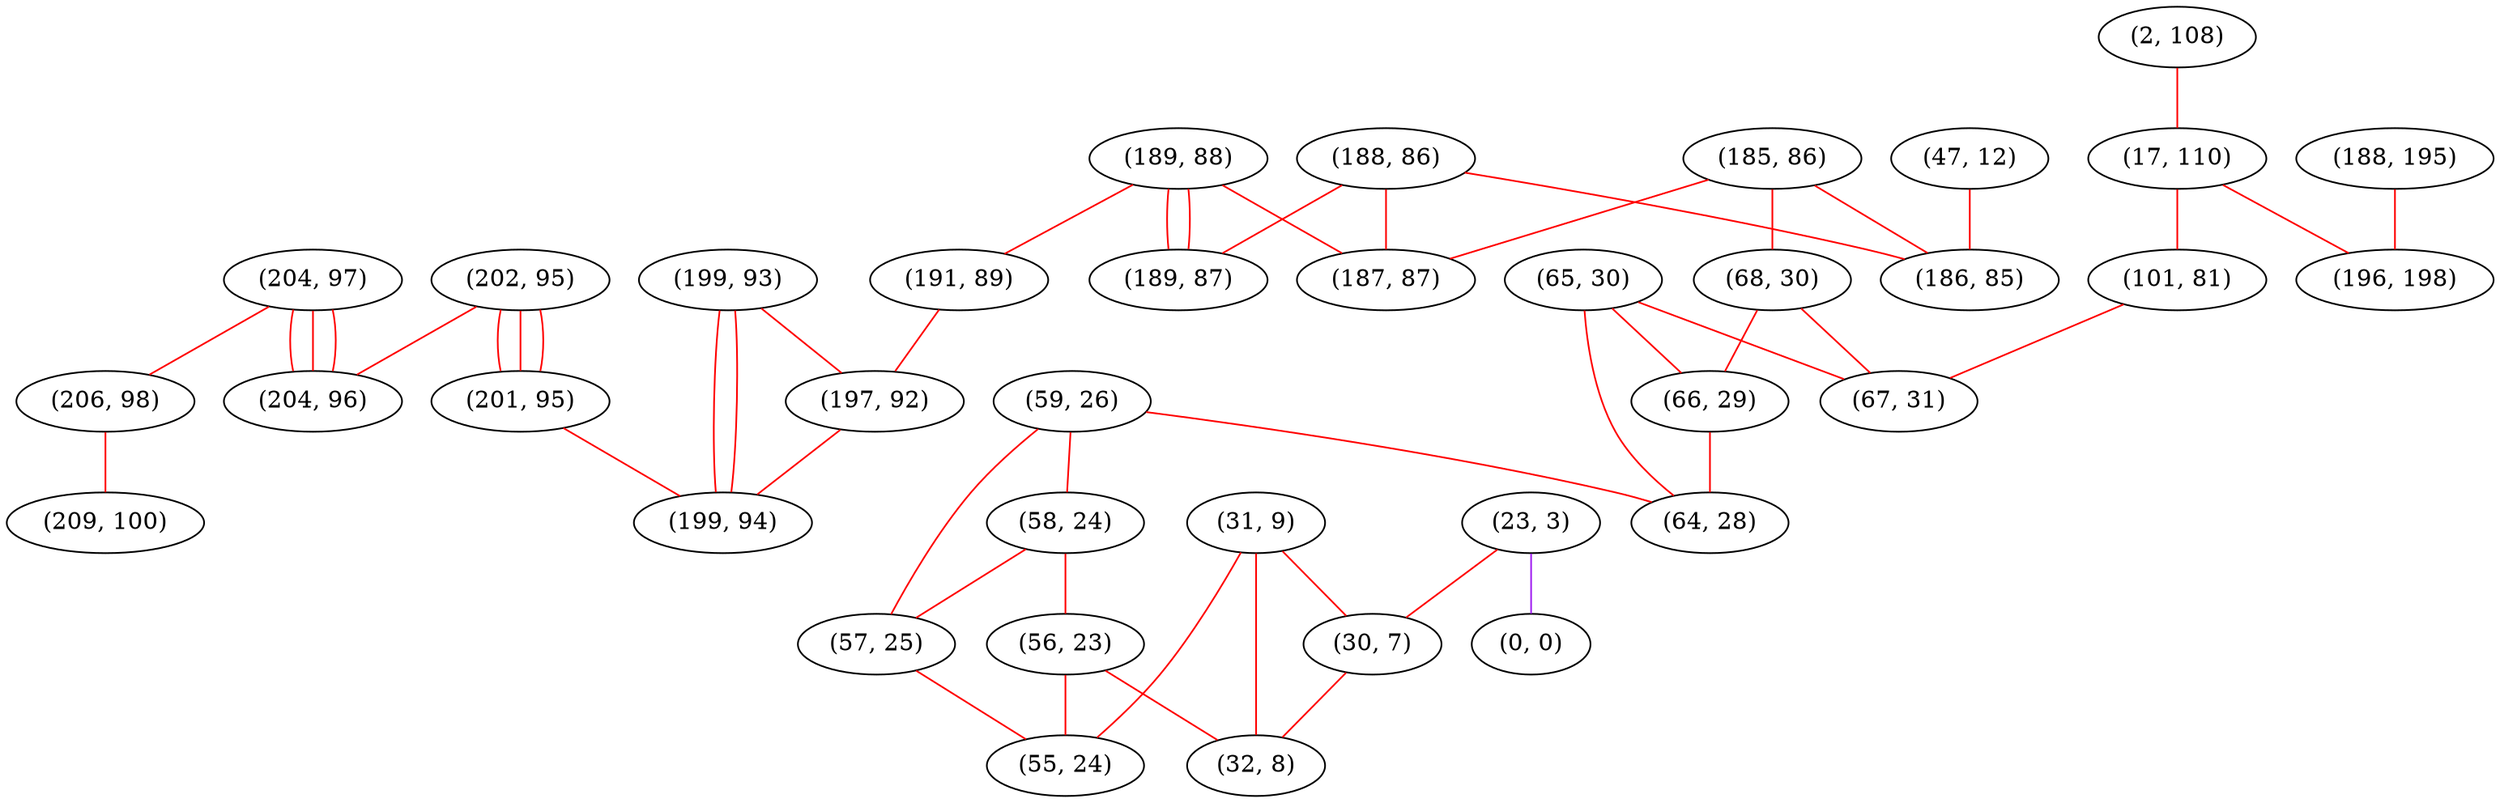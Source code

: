 graph "" {
"(202, 95)";
"(189, 88)";
"(31, 9)";
"(188, 86)";
"(23, 3)";
"(191, 89)";
"(199, 93)";
"(185, 86)";
"(187, 87)";
"(59, 26)";
"(204, 97)";
"(204, 96)";
"(188, 195)";
"(2, 108)";
"(206, 98)";
"(65, 30)";
"(68, 30)";
"(209, 100)";
"(47, 12)";
"(66, 29)";
"(0, 0)";
"(58, 24)";
"(186, 85)";
"(56, 23)";
"(201, 95)";
"(197, 92)";
"(17, 110)";
"(64, 28)";
"(30, 7)";
"(196, 198)";
"(101, 81)";
"(57, 25)";
"(67, 31)";
"(199, 94)";
"(189, 87)";
"(32, 8)";
"(55, 24)";
"(202, 95)" -- "(204, 96)"  [color=red, key=0, weight=1];
"(202, 95)" -- "(201, 95)"  [color=red, key=0, weight=1];
"(202, 95)" -- "(201, 95)"  [color=red, key=1, weight=1];
"(202, 95)" -- "(201, 95)"  [color=red, key=2, weight=1];
"(189, 88)" -- "(187, 87)"  [color=red, key=0, weight=1];
"(189, 88)" -- "(189, 87)"  [color=red, key=0, weight=1];
"(189, 88)" -- "(189, 87)"  [color=red, key=1, weight=1];
"(189, 88)" -- "(191, 89)"  [color=red, key=0, weight=1];
"(31, 9)" -- "(30, 7)"  [color=red, key=0, weight=1];
"(31, 9)" -- "(32, 8)"  [color=red, key=0, weight=1];
"(31, 9)" -- "(55, 24)"  [color=red, key=0, weight=1];
"(188, 86)" -- "(187, 87)"  [color=red, key=0, weight=1];
"(188, 86)" -- "(186, 85)"  [color=red, key=0, weight=1];
"(188, 86)" -- "(189, 87)"  [color=red, key=0, weight=1];
"(23, 3)" -- "(0, 0)"  [color=purple, key=0, weight=4];
"(23, 3)" -- "(30, 7)"  [color=red, key=0, weight=1];
"(191, 89)" -- "(197, 92)"  [color=red, key=0, weight=1];
"(199, 93)" -- "(197, 92)"  [color=red, key=0, weight=1];
"(199, 93)" -- "(199, 94)"  [color=red, key=0, weight=1];
"(199, 93)" -- "(199, 94)"  [color=red, key=1, weight=1];
"(185, 86)" -- "(187, 87)"  [color=red, key=0, weight=1];
"(185, 86)" -- "(186, 85)"  [color=red, key=0, weight=1];
"(185, 86)" -- "(68, 30)"  [color=red, key=0, weight=1];
"(59, 26)" -- "(58, 24)"  [color=red, key=0, weight=1];
"(59, 26)" -- "(57, 25)"  [color=red, key=0, weight=1];
"(59, 26)" -- "(64, 28)"  [color=red, key=0, weight=1];
"(204, 97)" -- "(206, 98)"  [color=red, key=0, weight=1];
"(204, 97)" -- "(204, 96)"  [color=red, key=0, weight=1];
"(204, 97)" -- "(204, 96)"  [color=red, key=1, weight=1];
"(204, 97)" -- "(204, 96)"  [color=red, key=2, weight=1];
"(188, 195)" -- "(196, 198)"  [color=red, key=0, weight=1];
"(2, 108)" -- "(17, 110)"  [color=red, key=0, weight=1];
"(206, 98)" -- "(209, 100)"  [color=red, key=0, weight=1];
"(65, 30)" -- "(67, 31)"  [color=red, key=0, weight=1];
"(65, 30)" -- "(66, 29)"  [color=red, key=0, weight=1];
"(65, 30)" -- "(64, 28)"  [color=red, key=0, weight=1];
"(68, 30)" -- "(67, 31)"  [color=red, key=0, weight=1];
"(68, 30)" -- "(66, 29)"  [color=red, key=0, weight=1];
"(47, 12)" -- "(186, 85)"  [color=red, key=0, weight=1];
"(66, 29)" -- "(64, 28)"  [color=red, key=0, weight=1];
"(58, 24)" -- "(57, 25)"  [color=red, key=0, weight=1];
"(58, 24)" -- "(56, 23)"  [color=red, key=0, weight=1];
"(56, 23)" -- "(32, 8)"  [color=red, key=0, weight=1];
"(56, 23)" -- "(55, 24)"  [color=red, key=0, weight=1];
"(201, 95)" -- "(199, 94)"  [color=red, key=0, weight=1];
"(197, 92)" -- "(199, 94)"  [color=red, key=0, weight=1];
"(17, 110)" -- "(101, 81)"  [color=red, key=0, weight=1];
"(17, 110)" -- "(196, 198)"  [color=red, key=0, weight=1];
"(30, 7)" -- "(32, 8)"  [color=red, key=0, weight=1];
"(101, 81)" -- "(67, 31)"  [color=red, key=0, weight=1];
"(57, 25)" -- "(55, 24)"  [color=red, key=0, weight=1];
}
